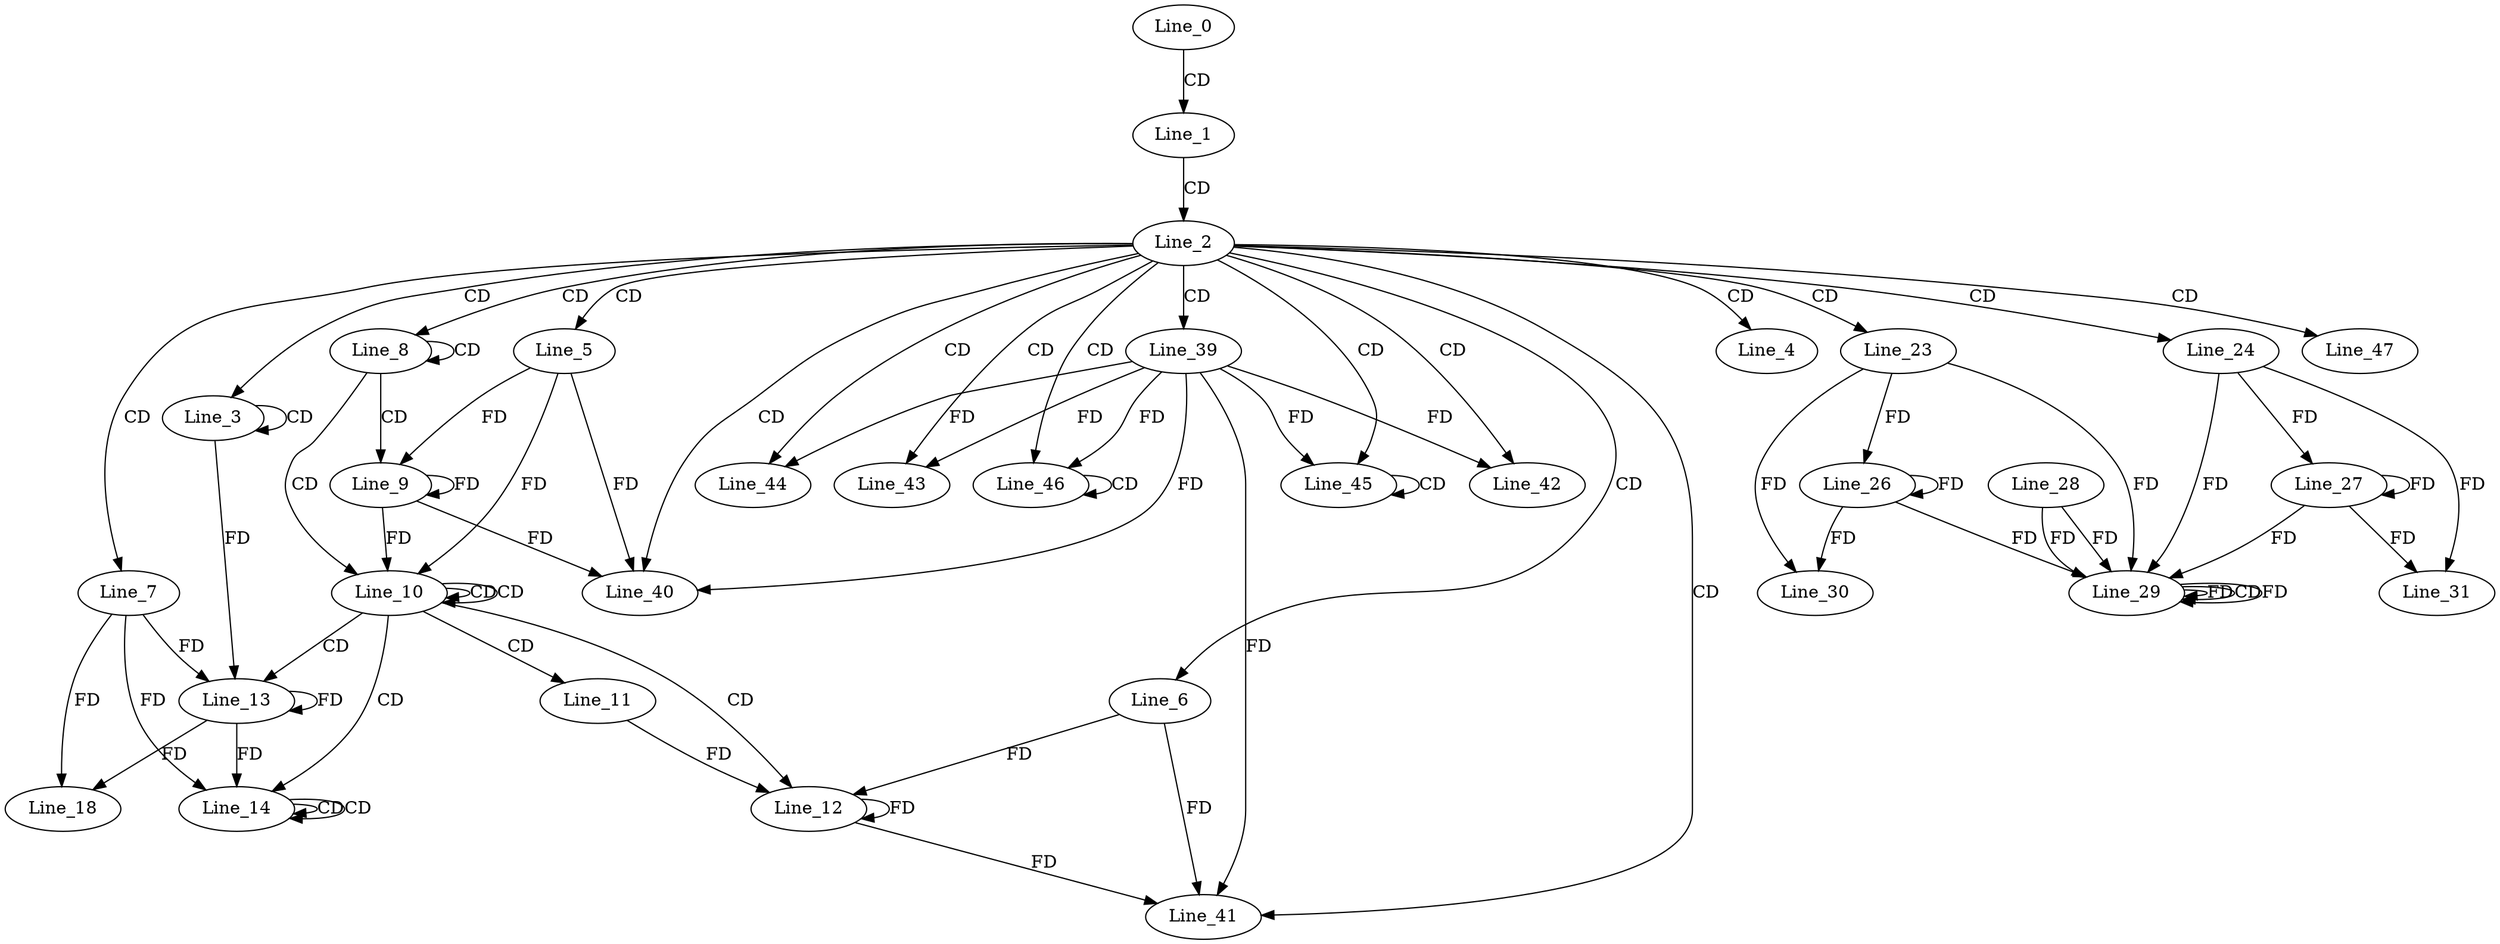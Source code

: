 digraph G {
  Line_0;
  Line_1;
  Line_2;
  Line_3;
  Line_3;
  Line_4;
  Line_5;
  Line_6;
  Line_7;
  Line_8;
  Line_9;
  Line_10;
  Line_10;
  Line_10;
  Line_11;
  Line_12;
  Line_12;
  Line_13;
  Line_13;
  Line_14;
  Line_14;
  Line_14;
  Line_18;
  Line_23;
  Line_24;
  Line_26;
  Line_27;
  Line_29;
  Line_28;
  Line_29;
  Line_29;
  Line_29;
  Line_30;
  Line_31;
  Line_39;
  Line_40;
  Line_41;
  Line_42;
  Line_43;
  Line_44;
  Line_45;
  Line_45;
  Line_46;
  Line_46;
  Line_47;
  Line_0 -> Line_1 [ label="CD" ];
  Line_1 -> Line_2 [ label="CD" ];
  Line_2 -> Line_3 [ label="CD" ];
  Line_3 -> Line_3 [ label="CD" ];
  Line_2 -> Line_4 [ label="CD" ];
  Line_2 -> Line_5 [ label="CD" ];
  Line_2 -> Line_6 [ label="CD" ];
  Line_2 -> Line_7 [ label="CD" ];
  Line_2 -> Line_8 [ label="CD" ];
  Line_8 -> Line_8 [ label="CD" ];
  Line_8 -> Line_9 [ label="CD" ];
  Line_9 -> Line_9 [ label="FD" ];
  Line_5 -> Line_9 [ label="FD" ];
  Line_8 -> Line_10 [ label="CD" ];
  Line_10 -> Line_10 [ label="CD" ];
  Line_10 -> Line_10 [ label="CD" ];
  Line_9 -> Line_10 [ label="FD" ];
  Line_5 -> Line_10 [ label="FD" ];
  Line_10 -> Line_11 [ label="CD" ];
  Line_10 -> Line_12 [ label="CD" ];
  Line_12 -> Line_12 [ label="FD" ];
  Line_6 -> Line_12 [ label="FD" ];
  Line_11 -> Line_12 [ label="FD" ];
  Line_10 -> Line_13 [ label="CD" ];
  Line_13 -> Line_13 [ label="FD" ];
  Line_7 -> Line_13 [ label="FD" ];
  Line_3 -> Line_13 [ label="FD" ];
  Line_10 -> Line_14 [ label="CD" ];
  Line_14 -> Line_14 [ label="CD" ];
  Line_14 -> Line_14 [ label="CD" ];
  Line_13 -> Line_14 [ label="FD" ];
  Line_7 -> Line_14 [ label="FD" ];
  Line_13 -> Line_18 [ label="FD" ];
  Line_7 -> Line_18 [ label="FD" ];
  Line_2 -> Line_23 [ label="CD" ];
  Line_2 -> Line_24 [ label="CD" ];
  Line_23 -> Line_26 [ label="FD" ];
  Line_26 -> Line_26 [ label="FD" ];
  Line_24 -> Line_27 [ label="FD" ];
  Line_27 -> Line_27 [ label="FD" ];
  Line_29 -> Line_29 [ label="FD" ];
  Line_28 -> Line_29 [ label="FD" ];
  Line_23 -> Line_29 [ label="FD" ];
  Line_26 -> Line_29 [ label="FD" ];
  Line_29 -> Line_29 [ label="CD" ];
  Line_24 -> Line_29 [ label="FD" ];
  Line_27 -> Line_29 [ label="FD" ];
  Line_29 -> Line_29 [ label="FD" ];
  Line_28 -> Line_29 [ label="FD" ];
  Line_23 -> Line_30 [ label="FD" ];
  Line_26 -> Line_30 [ label="FD" ];
  Line_24 -> Line_31 [ label="FD" ];
  Line_27 -> Line_31 [ label="FD" ];
  Line_2 -> Line_39 [ label="CD" ];
  Line_2 -> Line_40 [ label="CD" ];
  Line_39 -> Line_40 [ label="FD" ];
  Line_9 -> Line_40 [ label="FD" ];
  Line_5 -> Line_40 [ label="FD" ];
  Line_2 -> Line_41 [ label="CD" ];
  Line_39 -> Line_41 [ label="FD" ];
  Line_12 -> Line_41 [ label="FD" ];
  Line_6 -> Line_41 [ label="FD" ];
  Line_2 -> Line_42 [ label="CD" ];
  Line_39 -> Line_42 [ label="FD" ];
  Line_2 -> Line_43 [ label="CD" ];
  Line_39 -> Line_43 [ label="FD" ];
  Line_2 -> Line_44 [ label="CD" ];
  Line_39 -> Line_44 [ label="FD" ];
  Line_2 -> Line_45 [ label="CD" ];
  Line_45 -> Line_45 [ label="CD" ];
  Line_39 -> Line_45 [ label="FD" ];
  Line_2 -> Line_46 [ label="CD" ];
  Line_39 -> Line_46 [ label="FD" ];
  Line_46 -> Line_46 [ label="CD" ];
  Line_2 -> Line_47 [ label="CD" ];
}
